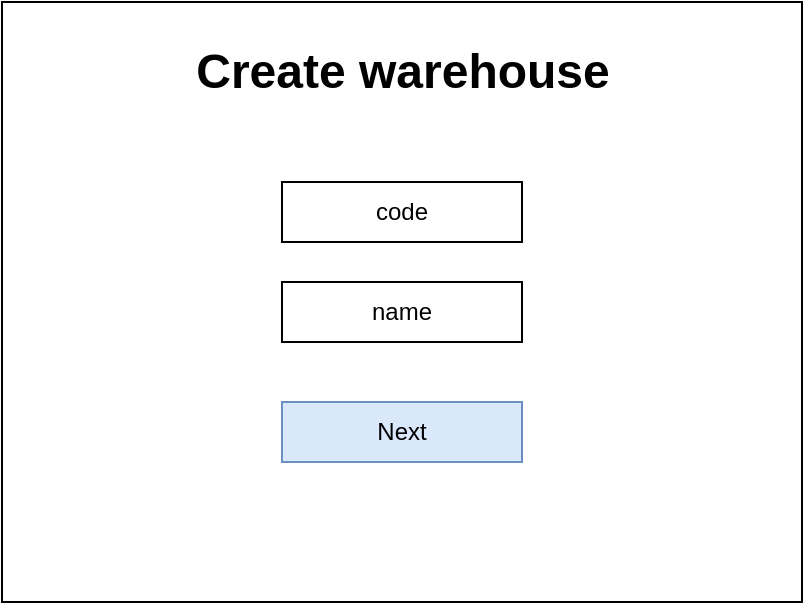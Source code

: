 <mxfile>
    <diagram id="kc85KIfVrFXvi8ETNSCJ" name="Page-1">
        <mxGraphModel dx="479" dy="288" grid="1" gridSize="10" guides="1" tooltips="1" connect="1" arrows="1" fold="1" page="1" pageScale="1" pageWidth="827" pageHeight="1169" math="0" shadow="0">
            <root>
                <mxCell id="0"/>
                <mxCell id="1" parent="0"/>
                <mxCell id="2" value="" style="rounded=0;whiteSpace=wrap;html=1;" vertex="1" parent="1">
                    <mxGeometry x="30" y="50" width="400" height="300" as="geometry"/>
                </mxCell>
                <mxCell id="3" value="code" style="rounded=0;whiteSpace=wrap;html=1;" vertex="1" parent="1">
                    <mxGeometry x="170" y="140" width="120" height="30" as="geometry"/>
                </mxCell>
                <mxCell id="4" value="name" style="rounded=0;whiteSpace=wrap;html=1;" vertex="1" parent="1">
                    <mxGeometry x="170" y="190" width="120" height="30" as="geometry"/>
                </mxCell>
                <mxCell id="6" value="Next" style="rounded=0;whiteSpace=wrap;html=1;fillColor=#dae8fc;strokeColor=#6c8ebf;" vertex="1" parent="1">
                    <mxGeometry x="170" y="250" width="120" height="30" as="geometry"/>
                </mxCell>
                <mxCell id="L5lTysUfUO5zeyv_Ckmo-6" value="&lt;h1&gt;Create warehouse&lt;/h1&gt;" style="text;html=1;strokeColor=none;fillColor=none;align=center;verticalAlign=middle;whiteSpace=wrap;rounded=0;" vertex="1" parent="1">
                    <mxGeometry x="117.5" y="70" width="225" height="30" as="geometry"/>
                </mxCell>
            </root>
        </mxGraphModel>
    </diagram>
    <diagram id="NDdKJ7S9wLHo1rtU-QSs" name="Page-2">
        <mxGraphModel dx="479" dy="288" grid="1" gridSize="10" guides="1" tooltips="1" connect="1" arrows="1" fold="1" page="1" pageScale="1" pageWidth="827" pageHeight="1169" math="0" shadow="0">
            <root>
                <mxCell id="OenDWYVb1uhopkoBQ1cc-0"/>
                <mxCell id="OenDWYVb1uhopkoBQ1cc-1" parent="OenDWYVb1uhopkoBQ1cc-0"/>
                <mxCell id="OenDWYVb1uhopkoBQ1cc-2" value="" style="rounded=0;whiteSpace=wrap;html=1;" vertex="1" parent="OenDWYVb1uhopkoBQ1cc-1">
                    <mxGeometry x="30" y="50" width="400" height="400" as="geometry"/>
                </mxCell>
                <mxCell id="OenDWYVb1uhopkoBQ1cc-3" value="Address" style="rounded=0;whiteSpace=wrap;html=1;" vertex="1" parent="OenDWYVb1uhopkoBQ1cc-1">
                    <mxGeometry x="150" y="210" width="160" height="30" as="geometry"/>
                </mxCell>
                <mxCell id="OenDWYVb1uhopkoBQ1cc-4" value="Complement (facultatif)" style="rounded=0;whiteSpace=wrap;html=1;" vertex="1" parent="OenDWYVb1uhopkoBQ1cc-1">
                    <mxGeometry x="150" y="250" width="160" height="30" as="geometry"/>
                </mxCell>
                <mxCell id="OenDWYVb1uhopkoBQ1cc-5" value="Submit" style="rounded=0;whiteSpace=wrap;html=1;fillColor=#dae8fc;strokeColor=#6c8ebf;" vertex="1" parent="OenDWYVb1uhopkoBQ1cc-1">
                    <mxGeometry x="240" y="400" width="70" height="30" as="geometry"/>
                </mxCell>
                <mxCell id="OenDWYVb1uhopkoBQ1cc-6" value="Back" style="rounded=0;whiteSpace=wrap;html=1;fillColor=#dae8fc;strokeColor=#6c8ebf;" vertex="1" parent="OenDWYVb1uhopkoBQ1cc-1">
                    <mxGeometry x="150" y="400" width="70" height="30" as="geometry"/>
                </mxCell>
                <mxCell id="OenDWYVb1uhopkoBQ1cc-7" value="&lt;h1&gt;Address&lt;/h1&gt;" style="text;html=1;strokeColor=none;fillColor=none;align=center;verticalAlign=middle;whiteSpace=wrap;rounded=0;" vertex="1" parent="OenDWYVb1uhopkoBQ1cc-1">
                    <mxGeometry x="200" y="70" width="60" height="30" as="geometry"/>
                </mxCell>
                <mxCell id="OenDWYVb1uhopkoBQ1cc-9" value="Fullname" style="rounded=0;whiteSpace=wrap;html=1;" vertex="1" parent="OenDWYVb1uhopkoBQ1cc-1">
                    <mxGeometry x="150" y="170" width="160" height="30" as="geometry"/>
                </mxCell>
                <mxCell id="OenDWYVb1uhopkoBQ1cc-11" value="Coutry / Region" style="rounded=0;whiteSpace=wrap;html=1;" vertex="1" parent="OenDWYVb1uhopkoBQ1cc-1">
                    <mxGeometry x="150" y="130" width="160" height="30" as="geometry"/>
                </mxCell>
                <mxCell id="zYgIsYAMVWAC8hOwJK2X-2" value="PostalCode" style="rounded=0;whiteSpace=wrap;html=1;" vertex="1" parent="OenDWYVb1uhopkoBQ1cc-1">
                    <mxGeometry x="150" y="290" width="160" height="30" as="geometry"/>
                </mxCell>
                <mxCell id="zYgIsYAMVWAC8hOwJK2X-3" value="City" style="rounded=0;whiteSpace=wrap;html=1;" vertex="1" parent="OenDWYVb1uhopkoBQ1cc-1">
                    <mxGeometry x="150" y="330" width="160" height="30" as="geometry"/>
                </mxCell>
                <mxCell id="zYgIsYAMVWAC8hOwJK2X-4" value="" style="whiteSpace=wrap;html=1;aspect=fixed;" vertex="1" parent="OenDWYVb1uhopkoBQ1cc-1">
                    <mxGeometry x="150" y="370" width="20" height="20" as="geometry"/>
                </mxCell>
                <mxCell id="zYgIsYAMVWAC8hOwJK2X-5" value="Default address" style="text;html=1;strokeColor=none;fillColor=none;align=center;verticalAlign=middle;whiteSpace=wrap;rounded=0;" vertex="1" parent="OenDWYVb1uhopkoBQ1cc-1">
                    <mxGeometry x="165" y="360" width="130" height="40" as="geometry"/>
                </mxCell>
            </root>
        </mxGraphModel>
    </diagram>
</mxfile>